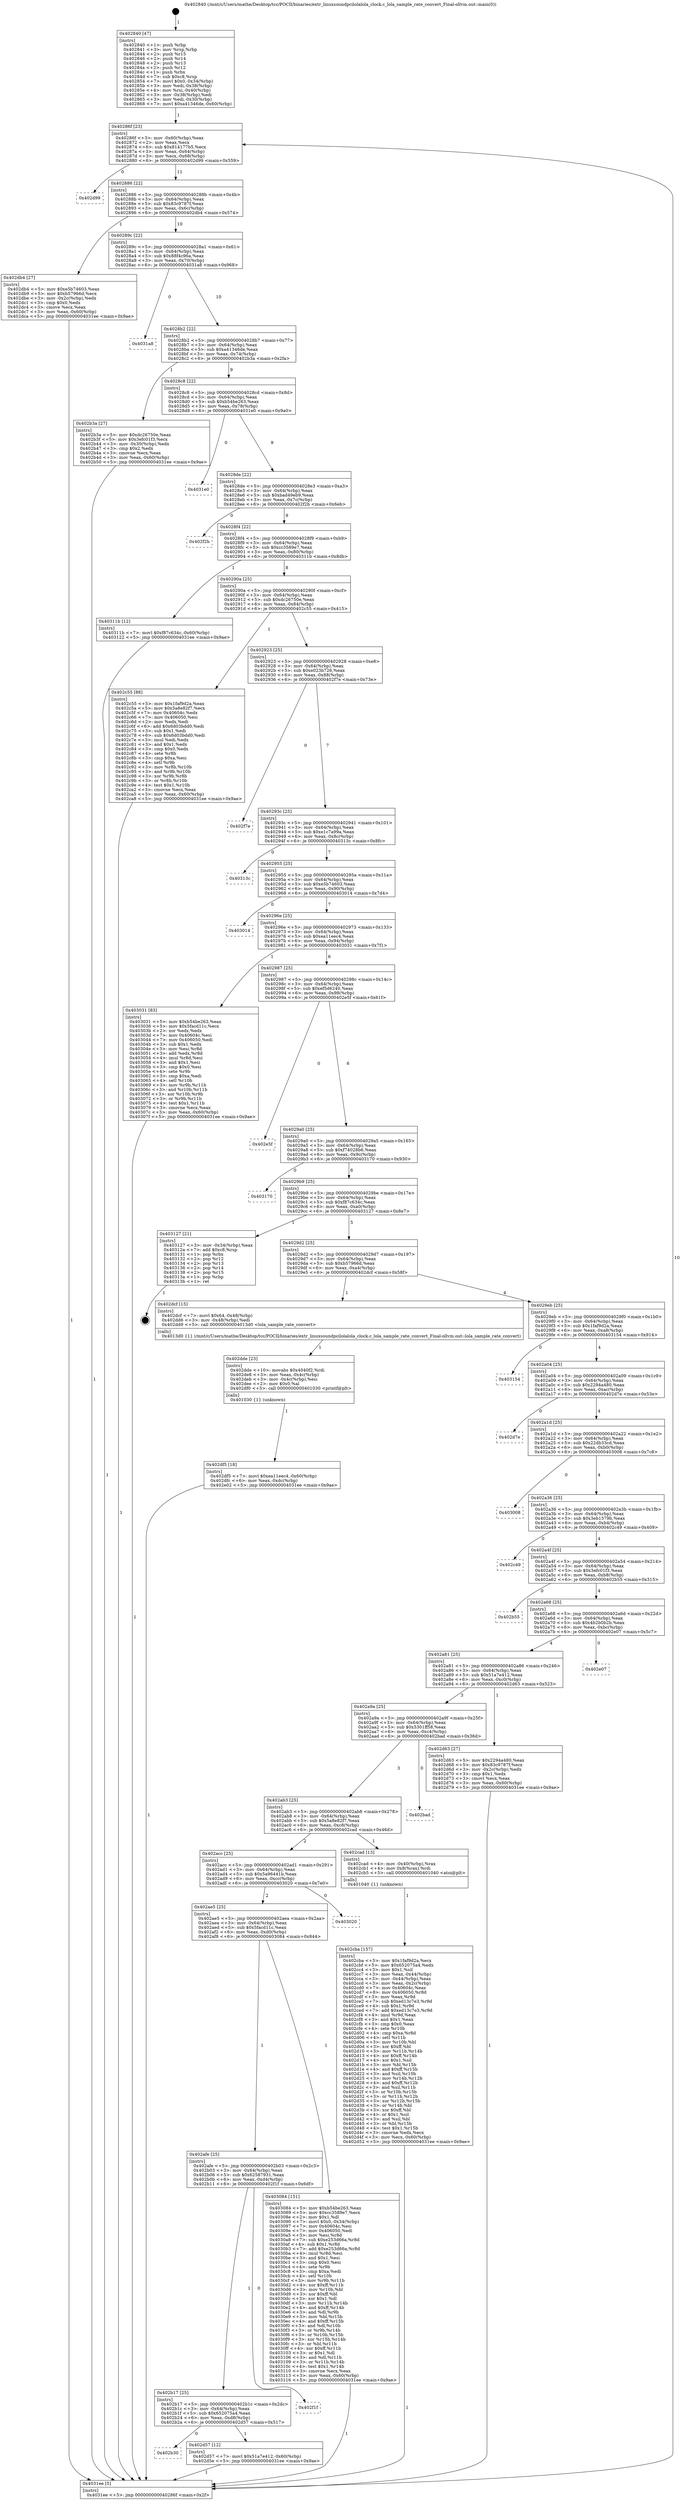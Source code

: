 digraph "0x402840" {
  label = "0x402840 (/mnt/c/Users/mathe/Desktop/tcc/POCII/binaries/extr_linuxsoundpcilolalola_clock.c_lola_sample_rate_convert_Final-ollvm.out::main(0))"
  labelloc = "t"
  node[shape=record]

  Entry [label="",width=0.3,height=0.3,shape=circle,fillcolor=black,style=filled]
  "0x40286f" [label="{
     0x40286f [23]\l
     | [instrs]\l
     &nbsp;&nbsp;0x40286f \<+3\>: mov -0x60(%rbp),%eax\l
     &nbsp;&nbsp;0x402872 \<+2\>: mov %eax,%ecx\l
     &nbsp;&nbsp;0x402874 \<+6\>: sub $0x814177b5,%ecx\l
     &nbsp;&nbsp;0x40287a \<+3\>: mov %eax,-0x64(%rbp)\l
     &nbsp;&nbsp;0x40287d \<+3\>: mov %ecx,-0x68(%rbp)\l
     &nbsp;&nbsp;0x402880 \<+6\>: je 0000000000402d99 \<main+0x559\>\l
  }"]
  "0x402d99" [label="{
     0x402d99\l
  }", style=dashed]
  "0x402886" [label="{
     0x402886 [22]\l
     | [instrs]\l
     &nbsp;&nbsp;0x402886 \<+5\>: jmp 000000000040288b \<main+0x4b\>\l
     &nbsp;&nbsp;0x40288b \<+3\>: mov -0x64(%rbp),%eax\l
     &nbsp;&nbsp;0x40288e \<+5\>: sub $0x83c9787f,%eax\l
     &nbsp;&nbsp;0x402893 \<+3\>: mov %eax,-0x6c(%rbp)\l
     &nbsp;&nbsp;0x402896 \<+6\>: je 0000000000402db4 \<main+0x574\>\l
  }"]
  Exit [label="",width=0.3,height=0.3,shape=circle,fillcolor=black,style=filled,peripheries=2]
  "0x402db4" [label="{
     0x402db4 [27]\l
     | [instrs]\l
     &nbsp;&nbsp;0x402db4 \<+5\>: mov $0xe5b74603,%eax\l
     &nbsp;&nbsp;0x402db9 \<+5\>: mov $0xb57966d,%ecx\l
     &nbsp;&nbsp;0x402dbe \<+3\>: mov -0x2c(%rbp),%edx\l
     &nbsp;&nbsp;0x402dc1 \<+3\>: cmp $0x0,%edx\l
     &nbsp;&nbsp;0x402dc4 \<+3\>: cmove %ecx,%eax\l
     &nbsp;&nbsp;0x402dc7 \<+3\>: mov %eax,-0x60(%rbp)\l
     &nbsp;&nbsp;0x402dca \<+5\>: jmp 00000000004031ee \<main+0x9ae\>\l
  }"]
  "0x40289c" [label="{
     0x40289c [22]\l
     | [instrs]\l
     &nbsp;&nbsp;0x40289c \<+5\>: jmp 00000000004028a1 \<main+0x61\>\l
     &nbsp;&nbsp;0x4028a1 \<+3\>: mov -0x64(%rbp),%eax\l
     &nbsp;&nbsp;0x4028a4 \<+5\>: sub $0x88f4c96a,%eax\l
     &nbsp;&nbsp;0x4028a9 \<+3\>: mov %eax,-0x70(%rbp)\l
     &nbsp;&nbsp;0x4028ac \<+6\>: je 00000000004031a8 \<main+0x968\>\l
  }"]
  "0x402df5" [label="{
     0x402df5 [18]\l
     | [instrs]\l
     &nbsp;&nbsp;0x402df5 \<+7\>: movl $0xea11eec4,-0x60(%rbp)\l
     &nbsp;&nbsp;0x402dfc \<+6\>: mov %eax,-0xdc(%rbp)\l
     &nbsp;&nbsp;0x402e02 \<+5\>: jmp 00000000004031ee \<main+0x9ae\>\l
  }"]
  "0x4031a8" [label="{
     0x4031a8\l
  }", style=dashed]
  "0x4028b2" [label="{
     0x4028b2 [22]\l
     | [instrs]\l
     &nbsp;&nbsp;0x4028b2 \<+5\>: jmp 00000000004028b7 \<main+0x77\>\l
     &nbsp;&nbsp;0x4028b7 \<+3\>: mov -0x64(%rbp),%eax\l
     &nbsp;&nbsp;0x4028ba \<+5\>: sub $0xa41346de,%eax\l
     &nbsp;&nbsp;0x4028bf \<+3\>: mov %eax,-0x74(%rbp)\l
     &nbsp;&nbsp;0x4028c2 \<+6\>: je 0000000000402b3a \<main+0x2fa\>\l
  }"]
  "0x402dde" [label="{
     0x402dde [23]\l
     | [instrs]\l
     &nbsp;&nbsp;0x402dde \<+10\>: movabs $0x4040f2,%rdi\l
     &nbsp;&nbsp;0x402de8 \<+3\>: mov %eax,-0x4c(%rbp)\l
     &nbsp;&nbsp;0x402deb \<+3\>: mov -0x4c(%rbp),%esi\l
     &nbsp;&nbsp;0x402dee \<+2\>: mov $0x0,%al\l
     &nbsp;&nbsp;0x402df0 \<+5\>: call 0000000000401030 \<printf@plt\>\l
     | [calls]\l
     &nbsp;&nbsp;0x401030 \{1\} (unknown)\l
  }"]
  "0x402b3a" [label="{
     0x402b3a [27]\l
     | [instrs]\l
     &nbsp;&nbsp;0x402b3a \<+5\>: mov $0xdc26750e,%eax\l
     &nbsp;&nbsp;0x402b3f \<+5\>: mov $0x3efc01f3,%ecx\l
     &nbsp;&nbsp;0x402b44 \<+3\>: mov -0x30(%rbp),%edx\l
     &nbsp;&nbsp;0x402b47 \<+3\>: cmp $0x2,%edx\l
     &nbsp;&nbsp;0x402b4a \<+3\>: cmovne %ecx,%eax\l
     &nbsp;&nbsp;0x402b4d \<+3\>: mov %eax,-0x60(%rbp)\l
     &nbsp;&nbsp;0x402b50 \<+5\>: jmp 00000000004031ee \<main+0x9ae\>\l
  }"]
  "0x4028c8" [label="{
     0x4028c8 [22]\l
     | [instrs]\l
     &nbsp;&nbsp;0x4028c8 \<+5\>: jmp 00000000004028cd \<main+0x8d\>\l
     &nbsp;&nbsp;0x4028cd \<+3\>: mov -0x64(%rbp),%eax\l
     &nbsp;&nbsp;0x4028d0 \<+5\>: sub $0xb54be263,%eax\l
     &nbsp;&nbsp;0x4028d5 \<+3\>: mov %eax,-0x78(%rbp)\l
     &nbsp;&nbsp;0x4028d8 \<+6\>: je 00000000004031e0 \<main+0x9a0\>\l
  }"]
  "0x4031ee" [label="{
     0x4031ee [5]\l
     | [instrs]\l
     &nbsp;&nbsp;0x4031ee \<+5\>: jmp 000000000040286f \<main+0x2f\>\l
  }"]
  "0x402840" [label="{
     0x402840 [47]\l
     | [instrs]\l
     &nbsp;&nbsp;0x402840 \<+1\>: push %rbp\l
     &nbsp;&nbsp;0x402841 \<+3\>: mov %rsp,%rbp\l
     &nbsp;&nbsp;0x402844 \<+2\>: push %r15\l
     &nbsp;&nbsp;0x402846 \<+2\>: push %r14\l
     &nbsp;&nbsp;0x402848 \<+2\>: push %r13\l
     &nbsp;&nbsp;0x40284a \<+2\>: push %r12\l
     &nbsp;&nbsp;0x40284c \<+1\>: push %rbx\l
     &nbsp;&nbsp;0x40284d \<+7\>: sub $0xc8,%rsp\l
     &nbsp;&nbsp;0x402854 \<+7\>: movl $0x0,-0x34(%rbp)\l
     &nbsp;&nbsp;0x40285b \<+3\>: mov %edi,-0x38(%rbp)\l
     &nbsp;&nbsp;0x40285e \<+4\>: mov %rsi,-0x40(%rbp)\l
     &nbsp;&nbsp;0x402862 \<+3\>: mov -0x38(%rbp),%edi\l
     &nbsp;&nbsp;0x402865 \<+3\>: mov %edi,-0x30(%rbp)\l
     &nbsp;&nbsp;0x402868 \<+7\>: movl $0xa41346de,-0x60(%rbp)\l
  }"]
  "0x402b30" [label="{
     0x402b30\l
  }", style=dashed]
  "0x4031e0" [label="{
     0x4031e0\l
  }", style=dashed]
  "0x4028de" [label="{
     0x4028de [22]\l
     | [instrs]\l
     &nbsp;&nbsp;0x4028de \<+5\>: jmp 00000000004028e3 \<main+0xa3\>\l
     &nbsp;&nbsp;0x4028e3 \<+3\>: mov -0x64(%rbp),%eax\l
     &nbsp;&nbsp;0x4028e6 \<+5\>: sub $0xbad49eb9,%eax\l
     &nbsp;&nbsp;0x4028eb \<+3\>: mov %eax,-0x7c(%rbp)\l
     &nbsp;&nbsp;0x4028ee \<+6\>: je 0000000000402f2b \<main+0x6eb\>\l
  }"]
  "0x402d57" [label="{
     0x402d57 [12]\l
     | [instrs]\l
     &nbsp;&nbsp;0x402d57 \<+7\>: movl $0x51a7e412,-0x60(%rbp)\l
     &nbsp;&nbsp;0x402d5e \<+5\>: jmp 00000000004031ee \<main+0x9ae\>\l
  }"]
  "0x402f2b" [label="{
     0x402f2b\l
  }", style=dashed]
  "0x4028f4" [label="{
     0x4028f4 [22]\l
     | [instrs]\l
     &nbsp;&nbsp;0x4028f4 \<+5\>: jmp 00000000004028f9 \<main+0xb9\>\l
     &nbsp;&nbsp;0x4028f9 \<+3\>: mov -0x64(%rbp),%eax\l
     &nbsp;&nbsp;0x4028fc \<+5\>: sub $0xcc3589e7,%eax\l
     &nbsp;&nbsp;0x402901 \<+3\>: mov %eax,-0x80(%rbp)\l
     &nbsp;&nbsp;0x402904 \<+6\>: je 000000000040311b \<main+0x8db\>\l
  }"]
  "0x402b17" [label="{
     0x402b17 [25]\l
     | [instrs]\l
     &nbsp;&nbsp;0x402b17 \<+5\>: jmp 0000000000402b1c \<main+0x2dc\>\l
     &nbsp;&nbsp;0x402b1c \<+3\>: mov -0x64(%rbp),%eax\l
     &nbsp;&nbsp;0x402b1f \<+5\>: sub $0x652075a4,%eax\l
     &nbsp;&nbsp;0x402b24 \<+6\>: mov %eax,-0xd8(%rbp)\l
     &nbsp;&nbsp;0x402b2a \<+6\>: je 0000000000402d57 \<main+0x517\>\l
  }"]
  "0x40311b" [label="{
     0x40311b [12]\l
     | [instrs]\l
     &nbsp;&nbsp;0x40311b \<+7\>: movl $0xf87c634c,-0x60(%rbp)\l
     &nbsp;&nbsp;0x403122 \<+5\>: jmp 00000000004031ee \<main+0x9ae\>\l
  }"]
  "0x40290a" [label="{
     0x40290a [25]\l
     | [instrs]\l
     &nbsp;&nbsp;0x40290a \<+5\>: jmp 000000000040290f \<main+0xcf\>\l
     &nbsp;&nbsp;0x40290f \<+3\>: mov -0x64(%rbp),%eax\l
     &nbsp;&nbsp;0x402912 \<+5\>: sub $0xdc26750e,%eax\l
     &nbsp;&nbsp;0x402917 \<+6\>: mov %eax,-0x84(%rbp)\l
     &nbsp;&nbsp;0x40291d \<+6\>: je 0000000000402c55 \<main+0x415\>\l
  }"]
  "0x402f1f" [label="{
     0x402f1f\l
  }", style=dashed]
  "0x402c55" [label="{
     0x402c55 [88]\l
     | [instrs]\l
     &nbsp;&nbsp;0x402c55 \<+5\>: mov $0x1faf9d2a,%eax\l
     &nbsp;&nbsp;0x402c5a \<+5\>: mov $0x5a8e82f7,%ecx\l
     &nbsp;&nbsp;0x402c5f \<+7\>: mov 0x40604c,%edx\l
     &nbsp;&nbsp;0x402c66 \<+7\>: mov 0x406050,%esi\l
     &nbsp;&nbsp;0x402c6d \<+2\>: mov %edx,%edi\l
     &nbsp;&nbsp;0x402c6f \<+6\>: add $0x6d03bdd0,%edi\l
     &nbsp;&nbsp;0x402c75 \<+3\>: sub $0x1,%edi\l
     &nbsp;&nbsp;0x402c78 \<+6\>: sub $0x6d03bdd0,%edi\l
     &nbsp;&nbsp;0x402c7e \<+3\>: imul %edi,%edx\l
     &nbsp;&nbsp;0x402c81 \<+3\>: and $0x1,%edx\l
     &nbsp;&nbsp;0x402c84 \<+3\>: cmp $0x0,%edx\l
     &nbsp;&nbsp;0x402c87 \<+4\>: sete %r8b\l
     &nbsp;&nbsp;0x402c8b \<+3\>: cmp $0xa,%esi\l
     &nbsp;&nbsp;0x402c8e \<+4\>: setl %r9b\l
     &nbsp;&nbsp;0x402c92 \<+3\>: mov %r8b,%r10b\l
     &nbsp;&nbsp;0x402c95 \<+3\>: and %r9b,%r10b\l
     &nbsp;&nbsp;0x402c98 \<+3\>: xor %r9b,%r8b\l
     &nbsp;&nbsp;0x402c9b \<+3\>: or %r8b,%r10b\l
     &nbsp;&nbsp;0x402c9e \<+4\>: test $0x1,%r10b\l
     &nbsp;&nbsp;0x402ca2 \<+3\>: cmovne %ecx,%eax\l
     &nbsp;&nbsp;0x402ca5 \<+3\>: mov %eax,-0x60(%rbp)\l
     &nbsp;&nbsp;0x402ca8 \<+5\>: jmp 00000000004031ee \<main+0x9ae\>\l
  }"]
  "0x402923" [label="{
     0x402923 [25]\l
     | [instrs]\l
     &nbsp;&nbsp;0x402923 \<+5\>: jmp 0000000000402928 \<main+0xe8\>\l
     &nbsp;&nbsp;0x402928 \<+3\>: mov -0x64(%rbp),%eax\l
     &nbsp;&nbsp;0x40292b \<+5\>: sub $0xe023b726,%eax\l
     &nbsp;&nbsp;0x402930 \<+6\>: mov %eax,-0x88(%rbp)\l
     &nbsp;&nbsp;0x402936 \<+6\>: je 0000000000402f7e \<main+0x73e\>\l
  }"]
  "0x402afe" [label="{
     0x402afe [25]\l
     | [instrs]\l
     &nbsp;&nbsp;0x402afe \<+5\>: jmp 0000000000402b03 \<main+0x2c3\>\l
     &nbsp;&nbsp;0x402b03 \<+3\>: mov -0x64(%rbp),%eax\l
     &nbsp;&nbsp;0x402b06 \<+5\>: sub $0x62587931,%eax\l
     &nbsp;&nbsp;0x402b0b \<+6\>: mov %eax,-0xd4(%rbp)\l
     &nbsp;&nbsp;0x402b11 \<+6\>: je 0000000000402f1f \<main+0x6df\>\l
  }"]
  "0x402f7e" [label="{
     0x402f7e\l
  }", style=dashed]
  "0x40293c" [label="{
     0x40293c [25]\l
     | [instrs]\l
     &nbsp;&nbsp;0x40293c \<+5\>: jmp 0000000000402941 \<main+0x101\>\l
     &nbsp;&nbsp;0x402941 \<+3\>: mov -0x64(%rbp),%eax\l
     &nbsp;&nbsp;0x402944 \<+5\>: sub $0xe1c7a99a,%eax\l
     &nbsp;&nbsp;0x402949 \<+6\>: mov %eax,-0x8c(%rbp)\l
     &nbsp;&nbsp;0x40294f \<+6\>: je 000000000040313c \<main+0x8fc\>\l
  }"]
  "0x403084" [label="{
     0x403084 [151]\l
     | [instrs]\l
     &nbsp;&nbsp;0x403084 \<+5\>: mov $0xb54be263,%eax\l
     &nbsp;&nbsp;0x403089 \<+5\>: mov $0xcc3589e7,%ecx\l
     &nbsp;&nbsp;0x40308e \<+2\>: mov $0x1,%dl\l
     &nbsp;&nbsp;0x403090 \<+7\>: movl $0x0,-0x34(%rbp)\l
     &nbsp;&nbsp;0x403097 \<+7\>: mov 0x40604c,%esi\l
     &nbsp;&nbsp;0x40309e \<+7\>: mov 0x406050,%edi\l
     &nbsp;&nbsp;0x4030a5 \<+3\>: mov %esi,%r8d\l
     &nbsp;&nbsp;0x4030a8 \<+7\>: sub $0xe253d66a,%r8d\l
     &nbsp;&nbsp;0x4030af \<+4\>: sub $0x1,%r8d\l
     &nbsp;&nbsp;0x4030b3 \<+7\>: add $0xe253d66a,%r8d\l
     &nbsp;&nbsp;0x4030ba \<+4\>: imul %r8d,%esi\l
     &nbsp;&nbsp;0x4030be \<+3\>: and $0x1,%esi\l
     &nbsp;&nbsp;0x4030c1 \<+3\>: cmp $0x0,%esi\l
     &nbsp;&nbsp;0x4030c4 \<+4\>: sete %r9b\l
     &nbsp;&nbsp;0x4030c8 \<+3\>: cmp $0xa,%edi\l
     &nbsp;&nbsp;0x4030cb \<+4\>: setl %r10b\l
     &nbsp;&nbsp;0x4030cf \<+3\>: mov %r9b,%r11b\l
     &nbsp;&nbsp;0x4030d2 \<+4\>: xor $0xff,%r11b\l
     &nbsp;&nbsp;0x4030d6 \<+3\>: mov %r10b,%bl\l
     &nbsp;&nbsp;0x4030d9 \<+3\>: xor $0xff,%bl\l
     &nbsp;&nbsp;0x4030dc \<+3\>: xor $0x1,%dl\l
     &nbsp;&nbsp;0x4030df \<+3\>: mov %r11b,%r14b\l
     &nbsp;&nbsp;0x4030e2 \<+4\>: and $0xff,%r14b\l
     &nbsp;&nbsp;0x4030e6 \<+3\>: and %dl,%r9b\l
     &nbsp;&nbsp;0x4030e9 \<+3\>: mov %bl,%r15b\l
     &nbsp;&nbsp;0x4030ec \<+4\>: and $0xff,%r15b\l
     &nbsp;&nbsp;0x4030f0 \<+3\>: and %dl,%r10b\l
     &nbsp;&nbsp;0x4030f3 \<+3\>: or %r9b,%r14b\l
     &nbsp;&nbsp;0x4030f6 \<+3\>: or %r10b,%r15b\l
     &nbsp;&nbsp;0x4030f9 \<+3\>: xor %r15b,%r14b\l
     &nbsp;&nbsp;0x4030fc \<+3\>: or %bl,%r11b\l
     &nbsp;&nbsp;0x4030ff \<+4\>: xor $0xff,%r11b\l
     &nbsp;&nbsp;0x403103 \<+3\>: or $0x1,%dl\l
     &nbsp;&nbsp;0x403106 \<+3\>: and %dl,%r11b\l
     &nbsp;&nbsp;0x403109 \<+3\>: or %r11b,%r14b\l
     &nbsp;&nbsp;0x40310c \<+4\>: test $0x1,%r14b\l
     &nbsp;&nbsp;0x403110 \<+3\>: cmovne %ecx,%eax\l
     &nbsp;&nbsp;0x403113 \<+3\>: mov %eax,-0x60(%rbp)\l
     &nbsp;&nbsp;0x403116 \<+5\>: jmp 00000000004031ee \<main+0x9ae\>\l
  }"]
  "0x40313c" [label="{
     0x40313c\l
  }", style=dashed]
  "0x402955" [label="{
     0x402955 [25]\l
     | [instrs]\l
     &nbsp;&nbsp;0x402955 \<+5\>: jmp 000000000040295a \<main+0x11a\>\l
     &nbsp;&nbsp;0x40295a \<+3\>: mov -0x64(%rbp),%eax\l
     &nbsp;&nbsp;0x40295d \<+5\>: sub $0xe5b74603,%eax\l
     &nbsp;&nbsp;0x402962 \<+6\>: mov %eax,-0x90(%rbp)\l
     &nbsp;&nbsp;0x402968 \<+6\>: je 0000000000403014 \<main+0x7d4\>\l
  }"]
  "0x402ae5" [label="{
     0x402ae5 [25]\l
     | [instrs]\l
     &nbsp;&nbsp;0x402ae5 \<+5\>: jmp 0000000000402aea \<main+0x2aa\>\l
     &nbsp;&nbsp;0x402aea \<+3\>: mov -0x64(%rbp),%eax\l
     &nbsp;&nbsp;0x402aed \<+5\>: sub $0x5facd11c,%eax\l
     &nbsp;&nbsp;0x402af2 \<+6\>: mov %eax,-0xd0(%rbp)\l
     &nbsp;&nbsp;0x402af8 \<+6\>: je 0000000000403084 \<main+0x844\>\l
  }"]
  "0x403014" [label="{
     0x403014\l
  }", style=dashed]
  "0x40296e" [label="{
     0x40296e [25]\l
     | [instrs]\l
     &nbsp;&nbsp;0x40296e \<+5\>: jmp 0000000000402973 \<main+0x133\>\l
     &nbsp;&nbsp;0x402973 \<+3\>: mov -0x64(%rbp),%eax\l
     &nbsp;&nbsp;0x402976 \<+5\>: sub $0xea11eec4,%eax\l
     &nbsp;&nbsp;0x40297b \<+6\>: mov %eax,-0x94(%rbp)\l
     &nbsp;&nbsp;0x402981 \<+6\>: je 0000000000403031 \<main+0x7f1\>\l
  }"]
  "0x403020" [label="{
     0x403020\l
  }", style=dashed]
  "0x403031" [label="{
     0x403031 [83]\l
     | [instrs]\l
     &nbsp;&nbsp;0x403031 \<+5\>: mov $0xb54be263,%eax\l
     &nbsp;&nbsp;0x403036 \<+5\>: mov $0x5facd11c,%ecx\l
     &nbsp;&nbsp;0x40303b \<+2\>: xor %edx,%edx\l
     &nbsp;&nbsp;0x40303d \<+7\>: mov 0x40604c,%esi\l
     &nbsp;&nbsp;0x403044 \<+7\>: mov 0x406050,%edi\l
     &nbsp;&nbsp;0x40304b \<+3\>: sub $0x1,%edx\l
     &nbsp;&nbsp;0x40304e \<+3\>: mov %esi,%r8d\l
     &nbsp;&nbsp;0x403051 \<+3\>: add %edx,%r8d\l
     &nbsp;&nbsp;0x403054 \<+4\>: imul %r8d,%esi\l
     &nbsp;&nbsp;0x403058 \<+3\>: and $0x1,%esi\l
     &nbsp;&nbsp;0x40305b \<+3\>: cmp $0x0,%esi\l
     &nbsp;&nbsp;0x40305e \<+4\>: sete %r9b\l
     &nbsp;&nbsp;0x403062 \<+3\>: cmp $0xa,%edi\l
     &nbsp;&nbsp;0x403065 \<+4\>: setl %r10b\l
     &nbsp;&nbsp;0x403069 \<+3\>: mov %r9b,%r11b\l
     &nbsp;&nbsp;0x40306c \<+3\>: and %r10b,%r11b\l
     &nbsp;&nbsp;0x40306f \<+3\>: xor %r10b,%r9b\l
     &nbsp;&nbsp;0x403072 \<+3\>: or %r9b,%r11b\l
     &nbsp;&nbsp;0x403075 \<+4\>: test $0x1,%r11b\l
     &nbsp;&nbsp;0x403079 \<+3\>: cmovne %ecx,%eax\l
     &nbsp;&nbsp;0x40307c \<+3\>: mov %eax,-0x60(%rbp)\l
     &nbsp;&nbsp;0x40307f \<+5\>: jmp 00000000004031ee \<main+0x9ae\>\l
  }"]
  "0x402987" [label="{
     0x402987 [25]\l
     | [instrs]\l
     &nbsp;&nbsp;0x402987 \<+5\>: jmp 000000000040298c \<main+0x14c\>\l
     &nbsp;&nbsp;0x40298c \<+3\>: mov -0x64(%rbp),%eax\l
     &nbsp;&nbsp;0x40298f \<+5\>: sub $0xef5d6240,%eax\l
     &nbsp;&nbsp;0x402994 \<+6\>: mov %eax,-0x98(%rbp)\l
     &nbsp;&nbsp;0x40299a \<+6\>: je 0000000000402e5f \<main+0x61f\>\l
  }"]
  "0x402cba" [label="{
     0x402cba [157]\l
     | [instrs]\l
     &nbsp;&nbsp;0x402cba \<+5\>: mov $0x1faf9d2a,%ecx\l
     &nbsp;&nbsp;0x402cbf \<+5\>: mov $0x652075a4,%edx\l
     &nbsp;&nbsp;0x402cc4 \<+3\>: mov $0x1,%sil\l
     &nbsp;&nbsp;0x402cc7 \<+3\>: mov %eax,-0x44(%rbp)\l
     &nbsp;&nbsp;0x402cca \<+3\>: mov -0x44(%rbp),%eax\l
     &nbsp;&nbsp;0x402ccd \<+3\>: mov %eax,-0x2c(%rbp)\l
     &nbsp;&nbsp;0x402cd0 \<+7\>: mov 0x40604c,%eax\l
     &nbsp;&nbsp;0x402cd7 \<+8\>: mov 0x406050,%r8d\l
     &nbsp;&nbsp;0x402cdf \<+3\>: mov %eax,%r9d\l
     &nbsp;&nbsp;0x402ce2 \<+7\>: sub $0xed13c7e3,%r9d\l
     &nbsp;&nbsp;0x402ce9 \<+4\>: sub $0x1,%r9d\l
     &nbsp;&nbsp;0x402ced \<+7\>: add $0xed13c7e3,%r9d\l
     &nbsp;&nbsp;0x402cf4 \<+4\>: imul %r9d,%eax\l
     &nbsp;&nbsp;0x402cf8 \<+3\>: and $0x1,%eax\l
     &nbsp;&nbsp;0x402cfb \<+3\>: cmp $0x0,%eax\l
     &nbsp;&nbsp;0x402cfe \<+4\>: sete %r10b\l
     &nbsp;&nbsp;0x402d02 \<+4\>: cmp $0xa,%r8d\l
     &nbsp;&nbsp;0x402d06 \<+4\>: setl %r11b\l
     &nbsp;&nbsp;0x402d0a \<+3\>: mov %r10b,%bl\l
     &nbsp;&nbsp;0x402d0d \<+3\>: xor $0xff,%bl\l
     &nbsp;&nbsp;0x402d10 \<+3\>: mov %r11b,%r14b\l
     &nbsp;&nbsp;0x402d13 \<+4\>: xor $0xff,%r14b\l
     &nbsp;&nbsp;0x402d17 \<+4\>: xor $0x1,%sil\l
     &nbsp;&nbsp;0x402d1b \<+3\>: mov %bl,%r15b\l
     &nbsp;&nbsp;0x402d1e \<+4\>: and $0xff,%r15b\l
     &nbsp;&nbsp;0x402d22 \<+3\>: and %sil,%r10b\l
     &nbsp;&nbsp;0x402d25 \<+3\>: mov %r14b,%r12b\l
     &nbsp;&nbsp;0x402d28 \<+4\>: and $0xff,%r12b\l
     &nbsp;&nbsp;0x402d2c \<+3\>: and %sil,%r11b\l
     &nbsp;&nbsp;0x402d2f \<+3\>: or %r10b,%r15b\l
     &nbsp;&nbsp;0x402d32 \<+3\>: or %r11b,%r12b\l
     &nbsp;&nbsp;0x402d35 \<+3\>: xor %r12b,%r15b\l
     &nbsp;&nbsp;0x402d38 \<+3\>: or %r14b,%bl\l
     &nbsp;&nbsp;0x402d3b \<+3\>: xor $0xff,%bl\l
     &nbsp;&nbsp;0x402d3e \<+4\>: or $0x1,%sil\l
     &nbsp;&nbsp;0x402d42 \<+3\>: and %sil,%bl\l
     &nbsp;&nbsp;0x402d45 \<+3\>: or %bl,%r15b\l
     &nbsp;&nbsp;0x402d48 \<+4\>: test $0x1,%r15b\l
     &nbsp;&nbsp;0x402d4c \<+3\>: cmovne %edx,%ecx\l
     &nbsp;&nbsp;0x402d4f \<+3\>: mov %ecx,-0x60(%rbp)\l
     &nbsp;&nbsp;0x402d52 \<+5\>: jmp 00000000004031ee \<main+0x9ae\>\l
  }"]
  "0x402e5f" [label="{
     0x402e5f\l
  }", style=dashed]
  "0x4029a0" [label="{
     0x4029a0 [25]\l
     | [instrs]\l
     &nbsp;&nbsp;0x4029a0 \<+5\>: jmp 00000000004029a5 \<main+0x165\>\l
     &nbsp;&nbsp;0x4029a5 \<+3\>: mov -0x64(%rbp),%eax\l
     &nbsp;&nbsp;0x4029a8 \<+5\>: sub $0xf74028b6,%eax\l
     &nbsp;&nbsp;0x4029ad \<+6\>: mov %eax,-0x9c(%rbp)\l
     &nbsp;&nbsp;0x4029b3 \<+6\>: je 0000000000403170 \<main+0x930\>\l
  }"]
  "0x402acc" [label="{
     0x402acc [25]\l
     | [instrs]\l
     &nbsp;&nbsp;0x402acc \<+5\>: jmp 0000000000402ad1 \<main+0x291\>\l
     &nbsp;&nbsp;0x402ad1 \<+3\>: mov -0x64(%rbp),%eax\l
     &nbsp;&nbsp;0x402ad4 \<+5\>: sub $0x5a96441b,%eax\l
     &nbsp;&nbsp;0x402ad9 \<+6\>: mov %eax,-0xcc(%rbp)\l
     &nbsp;&nbsp;0x402adf \<+6\>: je 0000000000403020 \<main+0x7e0\>\l
  }"]
  "0x403170" [label="{
     0x403170\l
  }", style=dashed]
  "0x4029b9" [label="{
     0x4029b9 [25]\l
     | [instrs]\l
     &nbsp;&nbsp;0x4029b9 \<+5\>: jmp 00000000004029be \<main+0x17e\>\l
     &nbsp;&nbsp;0x4029be \<+3\>: mov -0x64(%rbp),%eax\l
     &nbsp;&nbsp;0x4029c1 \<+5\>: sub $0xf87c634c,%eax\l
     &nbsp;&nbsp;0x4029c6 \<+6\>: mov %eax,-0xa0(%rbp)\l
     &nbsp;&nbsp;0x4029cc \<+6\>: je 0000000000403127 \<main+0x8e7\>\l
  }"]
  "0x402cad" [label="{
     0x402cad [13]\l
     | [instrs]\l
     &nbsp;&nbsp;0x402cad \<+4\>: mov -0x40(%rbp),%rax\l
     &nbsp;&nbsp;0x402cb1 \<+4\>: mov 0x8(%rax),%rdi\l
     &nbsp;&nbsp;0x402cb5 \<+5\>: call 0000000000401040 \<atoi@plt\>\l
     | [calls]\l
     &nbsp;&nbsp;0x401040 \{1\} (unknown)\l
  }"]
  "0x403127" [label="{
     0x403127 [21]\l
     | [instrs]\l
     &nbsp;&nbsp;0x403127 \<+3\>: mov -0x34(%rbp),%eax\l
     &nbsp;&nbsp;0x40312a \<+7\>: add $0xc8,%rsp\l
     &nbsp;&nbsp;0x403131 \<+1\>: pop %rbx\l
     &nbsp;&nbsp;0x403132 \<+2\>: pop %r12\l
     &nbsp;&nbsp;0x403134 \<+2\>: pop %r13\l
     &nbsp;&nbsp;0x403136 \<+2\>: pop %r14\l
     &nbsp;&nbsp;0x403138 \<+2\>: pop %r15\l
     &nbsp;&nbsp;0x40313a \<+1\>: pop %rbp\l
     &nbsp;&nbsp;0x40313b \<+1\>: ret\l
  }"]
  "0x4029d2" [label="{
     0x4029d2 [25]\l
     | [instrs]\l
     &nbsp;&nbsp;0x4029d2 \<+5\>: jmp 00000000004029d7 \<main+0x197\>\l
     &nbsp;&nbsp;0x4029d7 \<+3\>: mov -0x64(%rbp),%eax\l
     &nbsp;&nbsp;0x4029da \<+5\>: sub $0xb57966d,%eax\l
     &nbsp;&nbsp;0x4029df \<+6\>: mov %eax,-0xa4(%rbp)\l
     &nbsp;&nbsp;0x4029e5 \<+6\>: je 0000000000402dcf \<main+0x58f\>\l
  }"]
  "0x402ab3" [label="{
     0x402ab3 [25]\l
     | [instrs]\l
     &nbsp;&nbsp;0x402ab3 \<+5\>: jmp 0000000000402ab8 \<main+0x278\>\l
     &nbsp;&nbsp;0x402ab8 \<+3\>: mov -0x64(%rbp),%eax\l
     &nbsp;&nbsp;0x402abb \<+5\>: sub $0x5a8e82f7,%eax\l
     &nbsp;&nbsp;0x402ac0 \<+6\>: mov %eax,-0xc8(%rbp)\l
     &nbsp;&nbsp;0x402ac6 \<+6\>: je 0000000000402cad \<main+0x46d\>\l
  }"]
  "0x402dcf" [label="{
     0x402dcf [15]\l
     | [instrs]\l
     &nbsp;&nbsp;0x402dcf \<+7\>: movl $0x64,-0x48(%rbp)\l
     &nbsp;&nbsp;0x402dd6 \<+3\>: mov -0x48(%rbp),%edi\l
     &nbsp;&nbsp;0x402dd9 \<+5\>: call 00000000004013d0 \<lola_sample_rate_convert\>\l
     | [calls]\l
     &nbsp;&nbsp;0x4013d0 \{1\} (/mnt/c/Users/mathe/Desktop/tcc/POCII/binaries/extr_linuxsoundpcilolalola_clock.c_lola_sample_rate_convert_Final-ollvm.out::lola_sample_rate_convert)\l
  }"]
  "0x4029eb" [label="{
     0x4029eb [25]\l
     | [instrs]\l
     &nbsp;&nbsp;0x4029eb \<+5\>: jmp 00000000004029f0 \<main+0x1b0\>\l
     &nbsp;&nbsp;0x4029f0 \<+3\>: mov -0x64(%rbp),%eax\l
     &nbsp;&nbsp;0x4029f3 \<+5\>: sub $0x1faf9d2a,%eax\l
     &nbsp;&nbsp;0x4029f8 \<+6\>: mov %eax,-0xa8(%rbp)\l
     &nbsp;&nbsp;0x4029fe \<+6\>: je 0000000000403154 \<main+0x914\>\l
  }"]
  "0x402bad" [label="{
     0x402bad\l
  }", style=dashed]
  "0x403154" [label="{
     0x403154\l
  }", style=dashed]
  "0x402a04" [label="{
     0x402a04 [25]\l
     | [instrs]\l
     &nbsp;&nbsp;0x402a04 \<+5\>: jmp 0000000000402a09 \<main+0x1c9\>\l
     &nbsp;&nbsp;0x402a09 \<+3\>: mov -0x64(%rbp),%eax\l
     &nbsp;&nbsp;0x402a0c \<+5\>: sub $0x2294a480,%eax\l
     &nbsp;&nbsp;0x402a11 \<+6\>: mov %eax,-0xac(%rbp)\l
     &nbsp;&nbsp;0x402a17 \<+6\>: je 0000000000402d7e \<main+0x53e\>\l
  }"]
  "0x402a9a" [label="{
     0x402a9a [25]\l
     | [instrs]\l
     &nbsp;&nbsp;0x402a9a \<+5\>: jmp 0000000000402a9f \<main+0x25f\>\l
     &nbsp;&nbsp;0x402a9f \<+3\>: mov -0x64(%rbp),%eax\l
     &nbsp;&nbsp;0x402aa2 \<+5\>: sub $0x5301ff58,%eax\l
     &nbsp;&nbsp;0x402aa7 \<+6\>: mov %eax,-0xc4(%rbp)\l
     &nbsp;&nbsp;0x402aad \<+6\>: je 0000000000402bad \<main+0x36d\>\l
  }"]
  "0x402d7e" [label="{
     0x402d7e\l
  }", style=dashed]
  "0x402a1d" [label="{
     0x402a1d [25]\l
     | [instrs]\l
     &nbsp;&nbsp;0x402a1d \<+5\>: jmp 0000000000402a22 \<main+0x1e2\>\l
     &nbsp;&nbsp;0x402a22 \<+3\>: mov -0x64(%rbp),%eax\l
     &nbsp;&nbsp;0x402a25 \<+5\>: sub $0x22db33cd,%eax\l
     &nbsp;&nbsp;0x402a2a \<+6\>: mov %eax,-0xb0(%rbp)\l
     &nbsp;&nbsp;0x402a30 \<+6\>: je 0000000000403008 \<main+0x7c8\>\l
  }"]
  "0x402d63" [label="{
     0x402d63 [27]\l
     | [instrs]\l
     &nbsp;&nbsp;0x402d63 \<+5\>: mov $0x2294a480,%eax\l
     &nbsp;&nbsp;0x402d68 \<+5\>: mov $0x83c9787f,%ecx\l
     &nbsp;&nbsp;0x402d6d \<+3\>: mov -0x2c(%rbp),%edx\l
     &nbsp;&nbsp;0x402d70 \<+3\>: cmp $0x1,%edx\l
     &nbsp;&nbsp;0x402d73 \<+3\>: cmovl %ecx,%eax\l
     &nbsp;&nbsp;0x402d76 \<+3\>: mov %eax,-0x60(%rbp)\l
     &nbsp;&nbsp;0x402d79 \<+5\>: jmp 00000000004031ee \<main+0x9ae\>\l
  }"]
  "0x403008" [label="{
     0x403008\l
  }", style=dashed]
  "0x402a36" [label="{
     0x402a36 [25]\l
     | [instrs]\l
     &nbsp;&nbsp;0x402a36 \<+5\>: jmp 0000000000402a3b \<main+0x1fb\>\l
     &nbsp;&nbsp;0x402a3b \<+3\>: mov -0x64(%rbp),%eax\l
     &nbsp;&nbsp;0x402a3e \<+5\>: sub $0x3eb1579b,%eax\l
     &nbsp;&nbsp;0x402a43 \<+6\>: mov %eax,-0xb4(%rbp)\l
     &nbsp;&nbsp;0x402a49 \<+6\>: je 0000000000402c49 \<main+0x409\>\l
  }"]
  "0x402a81" [label="{
     0x402a81 [25]\l
     | [instrs]\l
     &nbsp;&nbsp;0x402a81 \<+5\>: jmp 0000000000402a86 \<main+0x246\>\l
     &nbsp;&nbsp;0x402a86 \<+3\>: mov -0x64(%rbp),%eax\l
     &nbsp;&nbsp;0x402a89 \<+5\>: sub $0x51a7e412,%eax\l
     &nbsp;&nbsp;0x402a8e \<+6\>: mov %eax,-0xc0(%rbp)\l
     &nbsp;&nbsp;0x402a94 \<+6\>: je 0000000000402d63 \<main+0x523\>\l
  }"]
  "0x402c49" [label="{
     0x402c49\l
  }", style=dashed]
  "0x402a4f" [label="{
     0x402a4f [25]\l
     | [instrs]\l
     &nbsp;&nbsp;0x402a4f \<+5\>: jmp 0000000000402a54 \<main+0x214\>\l
     &nbsp;&nbsp;0x402a54 \<+3\>: mov -0x64(%rbp),%eax\l
     &nbsp;&nbsp;0x402a57 \<+5\>: sub $0x3efc01f3,%eax\l
     &nbsp;&nbsp;0x402a5c \<+6\>: mov %eax,-0xb8(%rbp)\l
     &nbsp;&nbsp;0x402a62 \<+6\>: je 0000000000402b55 \<main+0x315\>\l
  }"]
  "0x402e07" [label="{
     0x402e07\l
  }", style=dashed]
  "0x402b55" [label="{
     0x402b55\l
  }", style=dashed]
  "0x402a68" [label="{
     0x402a68 [25]\l
     | [instrs]\l
     &nbsp;&nbsp;0x402a68 \<+5\>: jmp 0000000000402a6d \<main+0x22d\>\l
     &nbsp;&nbsp;0x402a6d \<+3\>: mov -0x64(%rbp),%eax\l
     &nbsp;&nbsp;0x402a70 \<+5\>: sub $0x4b2b0b2b,%eax\l
     &nbsp;&nbsp;0x402a75 \<+6\>: mov %eax,-0xbc(%rbp)\l
     &nbsp;&nbsp;0x402a7b \<+6\>: je 0000000000402e07 \<main+0x5c7\>\l
  }"]
  Entry -> "0x402840" [label=" 1"]
  "0x40286f" -> "0x402d99" [label=" 0"]
  "0x40286f" -> "0x402886" [label=" 11"]
  "0x403127" -> Exit [label=" 1"]
  "0x402886" -> "0x402db4" [label=" 1"]
  "0x402886" -> "0x40289c" [label=" 10"]
  "0x40311b" -> "0x4031ee" [label=" 1"]
  "0x40289c" -> "0x4031a8" [label=" 0"]
  "0x40289c" -> "0x4028b2" [label=" 10"]
  "0x403084" -> "0x4031ee" [label=" 1"]
  "0x4028b2" -> "0x402b3a" [label=" 1"]
  "0x4028b2" -> "0x4028c8" [label=" 9"]
  "0x402b3a" -> "0x4031ee" [label=" 1"]
  "0x402840" -> "0x40286f" [label=" 1"]
  "0x4031ee" -> "0x40286f" [label=" 10"]
  "0x403031" -> "0x4031ee" [label=" 1"]
  "0x4028c8" -> "0x4031e0" [label=" 0"]
  "0x4028c8" -> "0x4028de" [label=" 9"]
  "0x402df5" -> "0x4031ee" [label=" 1"]
  "0x4028de" -> "0x402f2b" [label=" 0"]
  "0x4028de" -> "0x4028f4" [label=" 9"]
  "0x402dde" -> "0x402df5" [label=" 1"]
  "0x4028f4" -> "0x40311b" [label=" 1"]
  "0x4028f4" -> "0x40290a" [label=" 8"]
  "0x402db4" -> "0x4031ee" [label=" 1"]
  "0x40290a" -> "0x402c55" [label=" 1"]
  "0x40290a" -> "0x402923" [label=" 7"]
  "0x402c55" -> "0x4031ee" [label=" 1"]
  "0x402d63" -> "0x4031ee" [label=" 1"]
  "0x402923" -> "0x402f7e" [label=" 0"]
  "0x402923" -> "0x40293c" [label=" 7"]
  "0x402b17" -> "0x402b30" [label=" 0"]
  "0x40293c" -> "0x40313c" [label=" 0"]
  "0x40293c" -> "0x402955" [label=" 7"]
  "0x402b17" -> "0x402d57" [label=" 1"]
  "0x402955" -> "0x403014" [label=" 0"]
  "0x402955" -> "0x40296e" [label=" 7"]
  "0x402afe" -> "0x402b17" [label=" 1"]
  "0x40296e" -> "0x403031" [label=" 1"]
  "0x40296e" -> "0x402987" [label=" 6"]
  "0x402afe" -> "0x402f1f" [label=" 0"]
  "0x402987" -> "0x402e5f" [label=" 0"]
  "0x402987" -> "0x4029a0" [label=" 6"]
  "0x402ae5" -> "0x402afe" [label=" 1"]
  "0x4029a0" -> "0x403170" [label=" 0"]
  "0x4029a0" -> "0x4029b9" [label=" 6"]
  "0x402ae5" -> "0x403084" [label=" 1"]
  "0x4029b9" -> "0x403127" [label=" 1"]
  "0x4029b9" -> "0x4029d2" [label=" 5"]
  "0x402dcf" -> "0x402dde" [label=" 1"]
  "0x4029d2" -> "0x402dcf" [label=" 1"]
  "0x4029d2" -> "0x4029eb" [label=" 4"]
  "0x402acc" -> "0x403020" [label=" 0"]
  "0x4029eb" -> "0x403154" [label=" 0"]
  "0x4029eb" -> "0x402a04" [label=" 4"]
  "0x402d57" -> "0x4031ee" [label=" 1"]
  "0x402a04" -> "0x402d7e" [label=" 0"]
  "0x402a04" -> "0x402a1d" [label=" 4"]
  "0x402cad" -> "0x402cba" [label=" 1"]
  "0x402a1d" -> "0x403008" [label=" 0"]
  "0x402a1d" -> "0x402a36" [label=" 4"]
  "0x402ab3" -> "0x402acc" [label=" 2"]
  "0x402a36" -> "0x402c49" [label=" 0"]
  "0x402a36" -> "0x402a4f" [label=" 4"]
  "0x402acc" -> "0x402ae5" [label=" 2"]
  "0x402a4f" -> "0x402b55" [label=" 0"]
  "0x402a4f" -> "0x402a68" [label=" 4"]
  "0x402a9a" -> "0x402ab3" [label=" 3"]
  "0x402a68" -> "0x402e07" [label=" 0"]
  "0x402a68" -> "0x402a81" [label=" 4"]
  "0x402ab3" -> "0x402cad" [label=" 1"]
  "0x402a81" -> "0x402d63" [label=" 1"]
  "0x402a81" -> "0x402a9a" [label=" 3"]
  "0x402cba" -> "0x4031ee" [label=" 1"]
  "0x402a9a" -> "0x402bad" [label=" 0"]
}
